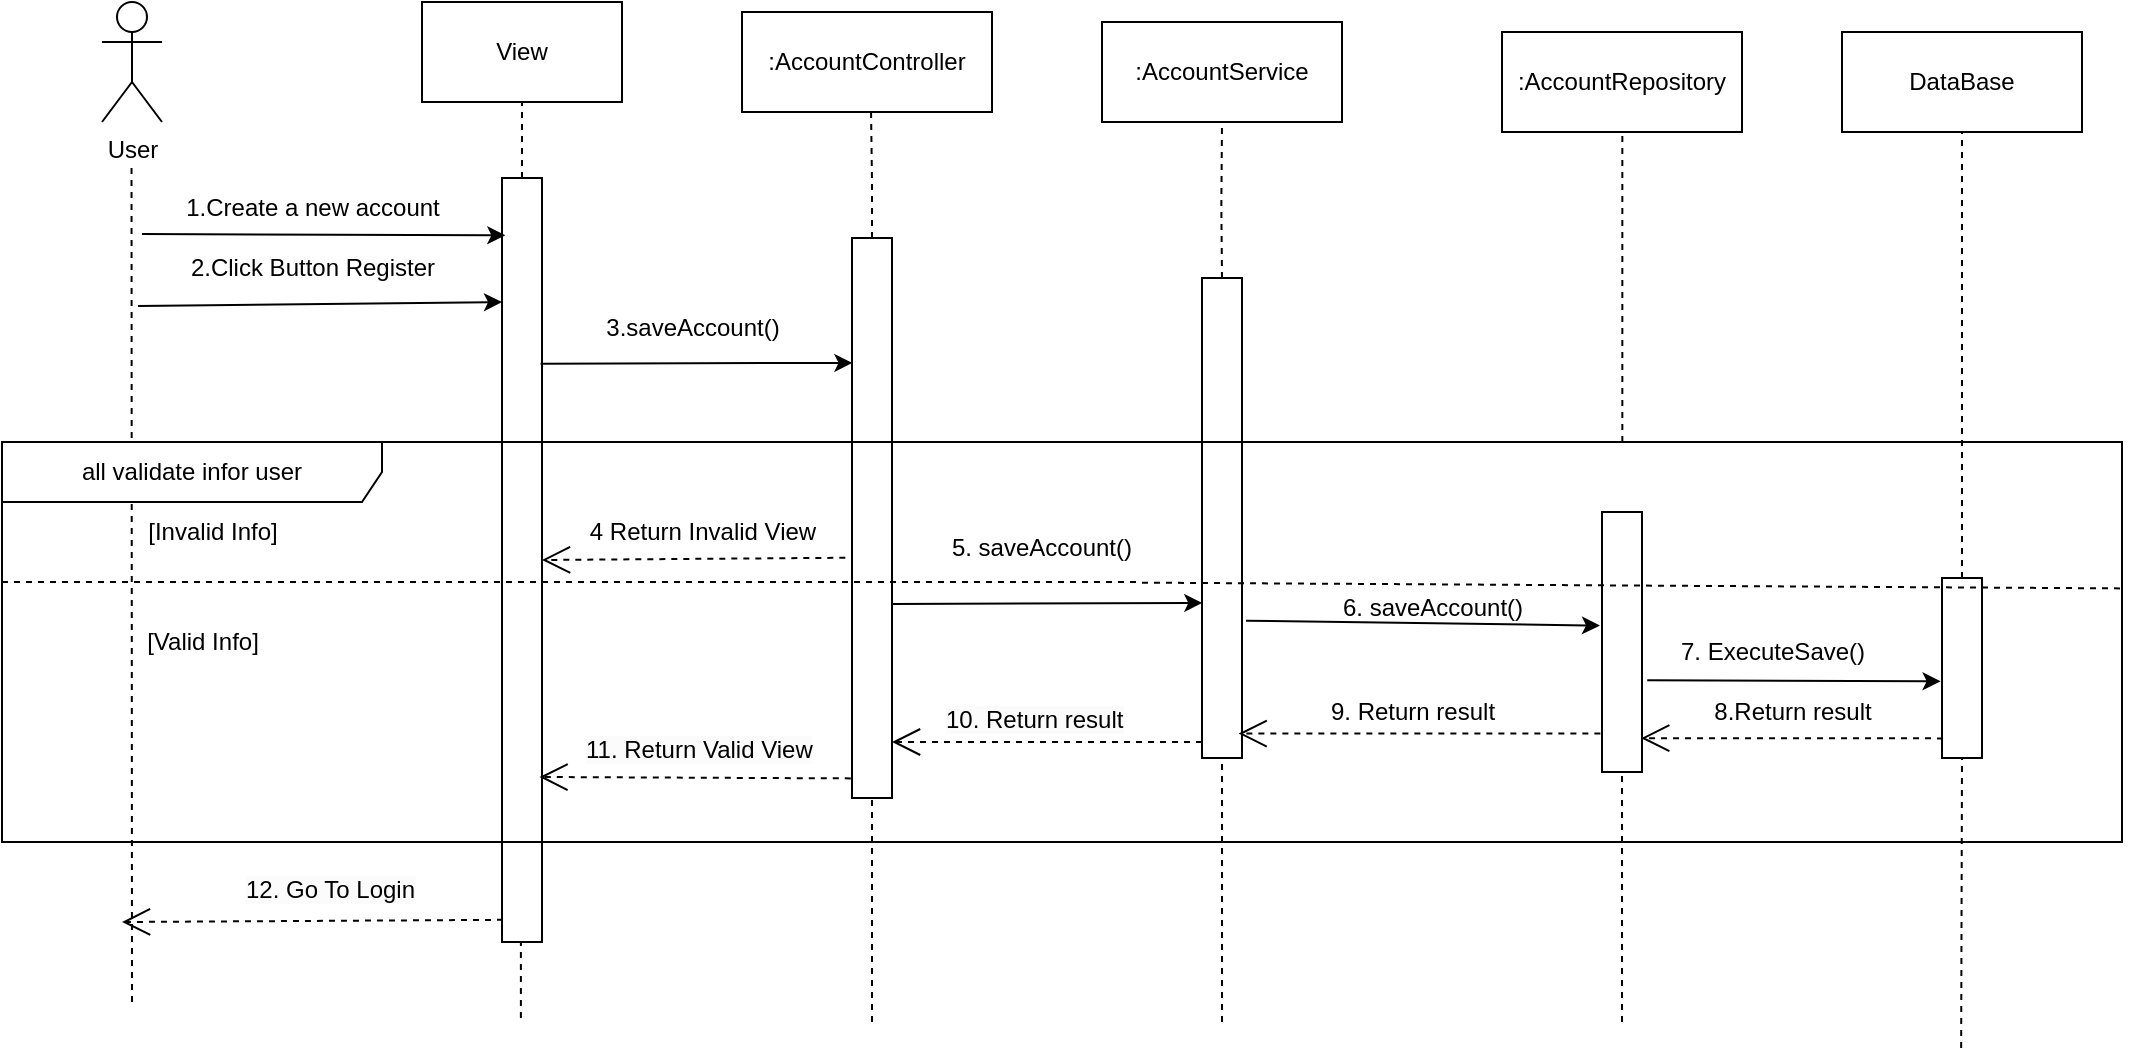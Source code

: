 <mxfile version="23.1.5" type="device">
  <diagram name="Page-1" id="pomfoqYRG-DZhWJu8aBu">
    <mxGraphModel dx="2004" dy="-523" grid="1" gridSize="10" guides="1" tooltips="1" connect="1" arrows="1" fold="1" page="1" pageScale="1" pageWidth="850" pageHeight="1100" math="0" shadow="0">
      <root>
        <mxCell id="0" />
        <mxCell id="1" parent="0" />
        <mxCell id="rZS9DajYX7lEyj6KWQg_-1" value="User" style="shape=umlActor;verticalLabelPosition=bottom;verticalAlign=top;html=1;outlineConnect=0;" parent="1" vertex="1">
          <mxGeometry x="30" y="1610" width="30" height="60" as="geometry" />
        </mxCell>
        <mxCell id="rZS9DajYX7lEyj6KWQg_-2" value="View" style="rounded=0;whiteSpace=wrap;html=1;" parent="1" vertex="1">
          <mxGeometry x="190" y="1610" width="100" height="50" as="geometry" />
        </mxCell>
        <mxCell id="rZS9DajYX7lEyj6KWQg_-3" value=":AccountController" style="rounded=0;whiteSpace=wrap;html=1;" parent="1" vertex="1">
          <mxGeometry x="350" y="1615" width="125" height="50" as="geometry" />
        </mxCell>
        <mxCell id="rZS9DajYX7lEyj6KWQg_-4" value=":AccountService" style="rounded=0;whiteSpace=wrap;html=1;" parent="1" vertex="1">
          <mxGeometry x="530" y="1620" width="120" height="50" as="geometry" />
        </mxCell>
        <mxCell id="rZS9DajYX7lEyj6KWQg_-5" value=":AccountRepository" style="rounded=0;whiteSpace=wrap;html=1;" parent="1" vertex="1">
          <mxGeometry x="730" y="1625" width="120" height="50" as="geometry" />
        </mxCell>
        <mxCell id="rZS9DajYX7lEyj6KWQg_-6" value="DataBase" style="rounded=0;whiteSpace=wrap;html=1;" parent="1" vertex="1">
          <mxGeometry x="900" y="1625" width="120" height="50" as="geometry" />
        </mxCell>
        <mxCell id="rZS9DajYX7lEyj6KWQg_-7" value="" style="endArrow=none;dashed=1;html=1;rounded=0;" parent="1" edge="1">
          <mxGeometry width="50" height="50" relative="1" as="geometry">
            <mxPoint x="45" y="2110" as="sourcePoint" />
            <mxPoint x="44.76" y="1690" as="targetPoint" />
          </mxGeometry>
        </mxCell>
        <mxCell id="rZS9DajYX7lEyj6KWQg_-8" value="" style="endArrow=none;dashed=1;html=1;rounded=0;entryX=0.5;entryY=1;entryDx=0;entryDy=0;exitX=0.5;exitY=0;exitDx=0;exitDy=0;" parent="1" source="rZS9DajYX7lEyj6KWQg_-9" target="rZS9DajYX7lEyj6KWQg_-2" edge="1">
          <mxGeometry width="50" height="50" relative="1" as="geometry">
            <mxPoint x="170" y="1700" as="sourcePoint" />
            <mxPoint x="180" y="1690" as="targetPoint" />
          </mxGeometry>
        </mxCell>
        <mxCell id="rZS9DajYX7lEyj6KWQg_-9" value="" style="rounded=0;whiteSpace=wrap;html=1;" parent="1" vertex="1">
          <mxGeometry x="230" y="1698" width="20" height="382" as="geometry" />
        </mxCell>
        <mxCell id="rZS9DajYX7lEyj6KWQg_-10" value="" style="rounded=0;whiteSpace=wrap;html=1;" parent="1" vertex="1">
          <mxGeometry x="405" y="1728" width="20" height="280" as="geometry" />
        </mxCell>
        <mxCell id="rZS9DajYX7lEyj6KWQg_-11" value="" style="rounded=0;whiteSpace=wrap;html=1;" parent="1" vertex="1">
          <mxGeometry x="580" y="1748" width="20" height="240" as="geometry" />
        </mxCell>
        <mxCell id="rZS9DajYX7lEyj6KWQg_-12" value="" style="rounded=0;whiteSpace=wrap;html=1;" parent="1" vertex="1">
          <mxGeometry x="780" y="1865" width="20" height="130" as="geometry" />
        </mxCell>
        <mxCell id="rZS9DajYX7lEyj6KWQg_-13" value="" style="rounded=0;whiteSpace=wrap;html=1;" parent="1" vertex="1">
          <mxGeometry x="950" y="1898" width="20" height="90" as="geometry" />
        </mxCell>
        <mxCell id="rZS9DajYX7lEyj6KWQg_-14" value="" style="endArrow=classic;html=1;rounded=0;entryX=0.083;entryY=0.075;entryDx=0;entryDy=0;entryPerimeter=0;" parent="1" target="rZS9DajYX7lEyj6KWQg_-9" edge="1">
          <mxGeometry width="50" height="50" relative="1" as="geometry">
            <mxPoint x="50" y="1726" as="sourcePoint" />
            <mxPoint x="330" y="1730" as="targetPoint" />
          </mxGeometry>
        </mxCell>
        <mxCell id="rZS9DajYX7lEyj6KWQg_-15" value="1.Create a new account" style="text;html=1;align=center;verticalAlign=middle;resizable=0;points=[];autosize=1;strokeColor=none;fillColor=none;" parent="1" vertex="1">
          <mxGeometry x="60" y="1698" width="150" height="30" as="geometry" />
        </mxCell>
        <mxCell id="rZS9DajYX7lEyj6KWQg_-16" value="" style="endArrow=classic;html=1;rounded=0;entryX=0.083;entryY=0.075;entryDx=0;entryDy=0;entryPerimeter=0;" parent="1" edge="1">
          <mxGeometry width="50" height="50" relative="1" as="geometry">
            <mxPoint x="48" y="1762" as="sourcePoint" />
            <mxPoint x="230" y="1760" as="targetPoint" />
          </mxGeometry>
        </mxCell>
        <mxCell id="rZS9DajYX7lEyj6KWQg_-17" value="2.Click Button Register" style="text;html=1;align=center;verticalAlign=middle;resizable=0;points=[];autosize=1;strokeColor=none;fillColor=none;" parent="1" vertex="1">
          <mxGeometry x="60" y="1728" width="150" height="30" as="geometry" />
        </mxCell>
        <mxCell id="rZS9DajYX7lEyj6KWQg_-18" value="" style="endArrow=none;dashed=1;html=1;rounded=0;exitX=0.5;exitY=0;exitDx=0;exitDy=0;entryX=0.516;entryY=0.961;entryDx=0;entryDy=0;entryPerimeter=0;" parent="1" source="rZS9DajYX7lEyj6KWQg_-10" target="rZS9DajYX7lEyj6KWQg_-3" edge="1">
          <mxGeometry width="50" height="50" relative="1" as="geometry">
            <mxPoint x="410" y="1728" as="sourcePoint" />
            <mxPoint x="413" y="1665" as="targetPoint" />
            <Array as="points">
              <mxPoint x="415" y="1700" />
            </Array>
          </mxGeometry>
        </mxCell>
        <mxCell id="rZS9DajYX7lEyj6KWQg_-19" value="" style="endArrow=none;dashed=1;html=1;rounded=0;exitX=0.5;exitY=0;exitDx=0;exitDy=0;entryX=0.5;entryY=1;entryDx=0;entryDy=0;" parent="1" source="rZS9DajYX7lEyj6KWQg_-11" target="rZS9DajYX7lEyj6KWQg_-4" edge="1">
          <mxGeometry width="50" height="50" relative="1" as="geometry">
            <mxPoint x="589.67" y="1740" as="sourcePoint" />
            <mxPoint x="589.67" y="1675" as="targetPoint" />
            <Array as="points">
              <mxPoint x="589.67" y="1712" />
            </Array>
          </mxGeometry>
        </mxCell>
        <mxCell id="rZS9DajYX7lEyj6KWQg_-20" value="" style="endArrow=none;dashed=1;html=1;rounded=0;exitX=0.5;exitY=0;exitDx=0;exitDy=0;entryX=0.5;entryY=1;entryDx=0;entryDy=0;" parent="1" edge="1">
          <mxGeometry width="50" height="50" relative="1" as="geometry">
            <mxPoint x="790.17" y="1830" as="sourcePoint" />
            <mxPoint x="790.17" y="1675" as="targetPoint" />
            <Array as="points" />
          </mxGeometry>
        </mxCell>
        <mxCell id="rZS9DajYX7lEyj6KWQg_-21" value="" style="endArrow=none;dashed=1;html=1;rounded=0;exitX=0.5;exitY=0;exitDx=0;exitDy=0;entryX=0.5;entryY=1;entryDx=0;entryDy=0;" parent="1" source="rZS9DajYX7lEyj6KWQg_-13" target="rZS9DajYX7lEyj6KWQg_-6" edge="1">
          <mxGeometry width="50" height="50" relative="1" as="geometry">
            <mxPoint x="990" y="1845" as="sourcePoint" />
            <mxPoint x="990" y="1690" as="targetPoint" />
            <Array as="points" />
          </mxGeometry>
        </mxCell>
        <mxCell id="rZS9DajYX7lEyj6KWQg_-22" value="3.saveAccount()" style="text;html=1;align=center;verticalAlign=middle;resizable=0;points=[];autosize=1;strokeColor=none;fillColor=none;" parent="1" vertex="1">
          <mxGeometry x="270" y="1758" width="110" height="30" as="geometry" />
        </mxCell>
        <mxCell id="rZS9DajYX7lEyj6KWQg_-23" value="" style="endArrow=none;dashed=1;html=1;rounded=0;entryX=0.5;entryY=1;entryDx=0;entryDy=0;exitX=0.5;exitY=0;exitDx=0;exitDy=0;" parent="1" edge="1">
          <mxGeometry width="50" height="50" relative="1" as="geometry">
            <mxPoint x="239.44" y="2118" as="sourcePoint" />
            <mxPoint x="239.44" y="2080" as="targetPoint" />
          </mxGeometry>
        </mxCell>
        <mxCell id="rZS9DajYX7lEyj6KWQg_-24" value="[Invalid Info]" style="text;html=1;align=center;verticalAlign=middle;resizable=0;points=[];autosize=1;strokeColor=none;fillColor=none;" parent="1" vertex="1">
          <mxGeometry x="40" y="1860" width="90" height="30" as="geometry" />
        </mxCell>
        <mxCell id="rZS9DajYX7lEyj6KWQg_-25" value="[Valid Info]" style="text;html=1;align=center;verticalAlign=middle;resizable=0;points=[];autosize=1;strokeColor=none;fillColor=none;" parent="1" vertex="1">
          <mxGeometry x="40" y="1915" width="80" height="30" as="geometry" />
        </mxCell>
        <mxCell id="rZS9DajYX7lEyj6KWQg_-26" value="" style="endArrow=none;dashed=1;html=1;rounded=0;entryX=1.001;entryY=0.366;entryDx=0;entryDy=0;entryPerimeter=0;" parent="1" target="rZS9DajYX7lEyj6KWQg_-28" edge="1">
          <mxGeometry width="50" height="50" relative="1" as="geometry">
            <mxPoint x="550" y="1900.322" as="sourcePoint" />
            <mxPoint x="1086.667" y="1900" as="targetPoint" />
          </mxGeometry>
        </mxCell>
        <mxCell id="rZS9DajYX7lEyj6KWQg_-27" value="" style="endArrow=classic;html=1;rounded=0;exitX=0.964;exitY=0.243;exitDx=0;exitDy=0;entryX=0.01;entryY=0.223;entryDx=0;entryDy=0;entryPerimeter=0;exitPerimeter=0;" parent="1" source="rZS9DajYX7lEyj6KWQg_-9" target="rZS9DajYX7lEyj6KWQg_-10" edge="1">
          <mxGeometry width="50" height="50" relative="1" as="geometry">
            <mxPoint x="270" y="1840" as="sourcePoint" />
            <mxPoint x="320" y="1790" as="targetPoint" />
          </mxGeometry>
        </mxCell>
        <mxCell id="rZS9DajYX7lEyj6KWQg_-28" value="all validate infor user" style="shape=umlFrame;whiteSpace=wrap;html=1;pointerEvents=0;width=190;height=30;" parent="1" vertex="1">
          <mxGeometry x="-20" y="1830" width="1060" height="200" as="geometry" />
        </mxCell>
        <mxCell id="rZS9DajYX7lEyj6KWQg_-29" value="4 Return Invalid View" style="text;html=1;align=center;verticalAlign=middle;resizable=0;points=[];autosize=1;strokeColor=none;fillColor=none;" parent="1" vertex="1">
          <mxGeometry x="260" y="1860" width="140" height="30" as="geometry" />
        </mxCell>
        <mxCell id="rZS9DajYX7lEyj6KWQg_-30" value="" style="endArrow=open;endSize=12;dashed=1;html=1;rounded=0;exitX=-0.167;exitY=0.571;exitDx=0;exitDy=0;exitPerimeter=0;entryX=1;entryY=0.5;entryDx=0;entryDy=0;" parent="1" source="rZS9DajYX7lEyj6KWQg_-10" target="rZS9DajYX7lEyj6KWQg_-9" edge="1">
          <mxGeometry width="160" relative="1" as="geometry">
            <mxPoint x="270" y="1964.58" as="sourcePoint" />
            <mxPoint x="430" y="1964.58" as="targetPoint" />
          </mxGeometry>
        </mxCell>
        <mxCell id="rZS9DajYX7lEyj6KWQg_-31" value="" style="endArrow=classic;html=1;rounded=0;exitX=1.102;exitY=0.714;exitDx=0;exitDy=0;exitPerimeter=0;entryX=-0.05;entryY=0.437;entryDx=0;entryDy=0;entryPerimeter=0;" parent="1" source="rZS9DajYX7lEyj6KWQg_-11" target="rZS9DajYX7lEyj6KWQg_-12" edge="1">
          <mxGeometry width="50" height="50" relative="1" as="geometry">
            <mxPoint x="603" y="1928" as="sourcePoint" />
            <mxPoint x="783" y="1930" as="targetPoint" />
          </mxGeometry>
        </mxCell>
        <mxCell id="rZS9DajYX7lEyj6KWQg_-32" value="6. saveAccount()" style="text;html=1;align=center;verticalAlign=middle;resizable=0;points=[];autosize=1;strokeColor=none;fillColor=none;" parent="1" vertex="1">
          <mxGeometry x="640" y="1898" width="110" height="30" as="geometry" />
        </mxCell>
        <mxCell id="rZS9DajYX7lEyj6KWQg_-33" value="" style="endArrow=classic;html=1;rounded=0;exitX=1.132;exitY=0.647;exitDx=0;exitDy=0;exitPerimeter=0;entryX=-0.035;entryY=0.574;entryDx=0;entryDy=0;entryPerimeter=0;" parent="1" source="rZS9DajYX7lEyj6KWQg_-12" target="rZS9DajYX7lEyj6KWQg_-13" edge="1">
          <mxGeometry width="50" height="50" relative="1" as="geometry">
            <mxPoint x="800" y="1947" as="sourcePoint" />
            <mxPoint x="950" y="1955" as="targetPoint" />
          </mxGeometry>
        </mxCell>
        <mxCell id="rZS9DajYX7lEyj6KWQg_-34" value="7. ExecuteSave()" style="text;html=1;align=center;verticalAlign=middle;resizable=0;points=[];autosize=1;strokeColor=none;fillColor=none;" parent="1" vertex="1">
          <mxGeometry x="805" y="1920" width="120" height="30" as="geometry" />
        </mxCell>
        <mxCell id="rZS9DajYX7lEyj6KWQg_-35" value="" style="endArrow=open;endSize=12;dashed=1;html=1;rounded=0;exitX=0.026;exitY=0.891;exitDx=0;exitDy=0;exitPerimeter=0;entryX=0.98;entryY=0.87;entryDx=0;entryDy=0;entryPerimeter=0;" parent="1" source="rZS9DajYX7lEyj6KWQg_-13" target="rZS9DajYX7lEyj6KWQg_-12" edge="1">
          <mxGeometry width="160" relative="1" as="geometry">
            <mxPoint x="910" y="1988.004" as="sourcePoint" />
            <mxPoint x="830" y="1975.56" as="targetPoint" />
          </mxGeometry>
        </mxCell>
        <mxCell id="rZS9DajYX7lEyj6KWQg_-36" value="8.Return result" style="text;html=1;align=center;verticalAlign=middle;resizable=0;points=[];autosize=1;strokeColor=none;fillColor=none;" parent="1" vertex="1">
          <mxGeometry x="825" y="1950" width="100" height="30" as="geometry" />
        </mxCell>
        <mxCell id="rZS9DajYX7lEyj6KWQg_-37" value="" style="endArrow=open;endSize=12;dashed=1;html=1;rounded=0;exitX=-0.041;exitY=0.852;exitDx=0;exitDy=0;exitPerimeter=0;entryX=0.915;entryY=0.949;entryDx=0;entryDy=0;entryPerimeter=0;" parent="1" source="rZS9DajYX7lEyj6KWQg_-12" target="rZS9DajYX7lEyj6KWQg_-11" edge="1">
          <mxGeometry width="160" relative="1" as="geometry">
            <mxPoint x="595" y="2060" as="sourcePoint" />
            <mxPoint x="755" y="2060" as="targetPoint" />
          </mxGeometry>
        </mxCell>
        <mxCell id="rZS9DajYX7lEyj6KWQg_-38" value="9. Return result" style="text;html=1;align=center;verticalAlign=middle;resizable=0;points=[];autosize=1;strokeColor=none;fillColor=none;" parent="1" vertex="1">
          <mxGeometry x="630" y="1950" width="110" height="30" as="geometry" />
        </mxCell>
        <mxCell id="rZS9DajYX7lEyj6KWQg_-39" value="" style="endArrow=open;endSize=12;dashed=1;html=1;rounded=0;entryX=0.915;entryY=0.949;entryDx=0;entryDy=0;entryPerimeter=0;" parent="1" edge="1">
          <mxGeometry width="160" relative="1" as="geometry">
            <mxPoint x="580" y="1980" as="sourcePoint" />
            <mxPoint x="425" y="1980" as="targetPoint" />
          </mxGeometry>
        </mxCell>
        <mxCell id="rZS9DajYX7lEyj6KWQg_-41" value="" style="endArrow=open;endSize=12;dashed=1;html=1;rounded=0;entryX=0.937;entryY=0.784;entryDx=0;entryDy=0;entryPerimeter=0;exitX=-0.03;exitY=0.965;exitDx=0;exitDy=0;exitPerimeter=0;" parent="1" source="rZS9DajYX7lEyj6KWQg_-10" target="rZS9DajYX7lEyj6KWQg_-9" edge="1">
          <mxGeometry width="160" relative="1" as="geometry">
            <mxPoint x="380" y="2000" as="sourcePoint" />
            <mxPoint x="264" y="2000" as="targetPoint" />
          </mxGeometry>
        </mxCell>
        <mxCell id="rZS9DajYX7lEyj6KWQg_-43" value="" style="endArrow=open;endSize=12;dashed=1;html=1;rounded=0;exitX=0.024;exitY=0.971;exitDx=0;exitDy=0;exitPerimeter=0;" parent="1" source="rZS9DajYX7lEyj6KWQg_-9" edge="1">
          <mxGeometry width="160" relative="1" as="geometry">
            <mxPoint x="50" y="2070" as="sourcePoint" />
            <mxPoint x="40" y="2070" as="targetPoint" />
          </mxGeometry>
        </mxCell>
        <mxCell id="rZS9DajYX7lEyj6KWQg_-45" value="" style="endArrow=none;dashed=1;html=1;rounded=0;entryX=0.5;entryY=1;entryDx=0;entryDy=0;" parent="1" target="rZS9DajYX7lEyj6KWQg_-10" edge="1">
          <mxGeometry width="50" height="50" relative="1" as="geometry">
            <mxPoint x="415" y="2120" as="sourcePoint" />
            <mxPoint x="440" y="2050" as="targetPoint" />
          </mxGeometry>
        </mxCell>
        <mxCell id="rZS9DajYX7lEyj6KWQg_-46" value="" style="endArrow=none;dashed=1;html=1;rounded=0;entryX=0.5;entryY=1;entryDx=0;entryDy=0;" parent="1" target="rZS9DajYX7lEyj6KWQg_-11" edge="1">
          <mxGeometry width="50" height="50" relative="1" as="geometry">
            <mxPoint x="590" y="2120" as="sourcePoint" />
            <mxPoint x="589.57" y="2040" as="targetPoint" />
          </mxGeometry>
        </mxCell>
        <mxCell id="rZS9DajYX7lEyj6KWQg_-47" value="" style="endArrow=none;dashed=1;html=1;rounded=0;entryX=0.5;entryY=1;entryDx=0;entryDy=0;" parent="1" target="rZS9DajYX7lEyj6KWQg_-12" edge="1">
          <mxGeometry width="50" height="50" relative="1" as="geometry">
            <mxPoint x="790" y="2120" as="sourcePoint" />
            <mxPoint x="789.13" y="2030" as="targetPoint" />
          </mxGeometry>
        </mxCell>
        <mxCell id="rZS9DajYX7lEyj6KWQg_-48" value="" style="endArrow=none;dashed=1;html=1;rounded=0;entryX=0.5;entryY=1;entryDx=0;entryDy=0;" parent="1" target="rZS9DajYX7lEyj6KWQg_-13" edge="1">
          <mxGeometry width="50" height="50" relative="1" as="geometry">
            <mxPoint x="959.58" y="2133" as="sourcePoint" />
            <mxPoint x="959.58" y="2008" as="targetPoint" />
          </mxGeometry>
        </mxCell>
        <mxCell id="rZS9DajYX7lEyj6KWQg_-49" value="" style="endArrow=classic;html=1;rounded=0;exitX=0.964;exitY=0.243;exitDx=0;exitDy=0;entryX=0.007;entryY=0.677;entryDx=0;entryDy=0;entryPerimeter=0;exitPerimeter=0;" parent="1" edge="1" target="rZS9DajYX7lEyj6KWQg_-11">
          <mxGeometry width="50" height="50" relative="1" as="geometry">
            <mxPoint x="425" y="1911" as="sourcePoint" />
            <mxPoint x="581" y="1910" as="targetPoint" />
          </mxGeometry>
        </mxCell>
        <mxCell id="rZS9DajYX7lEyj6KWQg_-50" value="" style="endArrow=none;dashed=1;html=1;rounded=0;" parent="1" edge="1">
          <mxGeometry width="50" height="50" relative="1" as="geometry">
            <mxPoint x="-20" y="1900" as="sourcePoint" />
            <mxPoint x="550" y="1900" as="targetPoint" />
          </mxGeometry>
        </mxCell>
        <mxCell id="hQLwi1cTAXLjloC5LSAz-1" value="5. saveAccount()" style="text;html=1;align=center;verticalAlign=middle;whiteSpace=wrap;rounded=0;" vertex="1" parent="1">
          <mxGeometry x="450" y="1868" width="100" height="30" as="geometry" />
        </mxCell>
        <mxCell id="hQLwi1cTAXLjloC5LSAz-3" value="&lt;span style=&quot;color: rgb(0, 0, 0); font-family: Helvetica; font-size: 12px; font-style: normal; font-variant-ligatures: normal; font-variant-caps: normal; font-weight: 400; letter-spacing: normal; orphans: 2; text-align: center; text-indent: 0px; text-transform: none; widows: 2; word-spacing: 0px; -webkit-text-stroke-width: 0px; background-color: rgb(251, 251, 251); text-decoration-thickness: initial; text-decoration-style: initial; text-decoration-color: initial; float: none; display: inline !important;&quot;&gt;10. Return result&lt;/span&gt;" style="text;whiteSpace=wrap;html=1;" vertex="1" parent="1">
          <mxGeometry x="450" y="1955" width="120" height="40" as="geometry" />
        </mxCell>
        <mxCell id="hQLwi1cTAXLjloC5LSAz-4" value="&lt;span style=&quot;color: rgb(0, 0, 0); font-family: Helvetica; font-size: 12px; font-style: normal; font-variant-ligatures: normal; font-variant-caps: normal; font-weight: 400; letter-spacing: normal; orphans: 2; text-align: center; text-indent: 0px; text-transform: none; widows: 2; word-spacing: 0px; -webkit-text-stroke-width: 0px; background-color: rgb(251, 251, 251); text-decoration-thickness: initial; text-decoration-style: initial; text-decoration-color: initial; float: none; display: inline !important;&quot;&gt;11. Return Valid View&lt;/span&gt;" style="text;whiteSpace=wrap;html=1;" vertex="1" parent="1">
          <mxGeometry x="270" y="1970" width="120" height="40" as="geometry" />
        </mxCell>
        <mxCell id="hQLwi1cTAXLjloC5LSAz-5" value="&lt;span style=&quot;color: rgb(0, 0, 0); font-family: Helvetica; font-size: 12px; font-style: normal; font-variant-ligatures: normal; font-variant-caps: normal; font-weight: 400; letter-spacing: normal; orphans: 2; text-align: center; text-indent: 0px; text-transform: none; widows: 2; word-spacing: 0px; -webkit-text-stroke-width: 0px; background-color: rgb(251, 251, 251); text-decoration-thickness: initial; text-decoration-style: initial; text-decoration-color: initial; float: none; display: inline !important;&quot;&gt;12. Go To Login&lt;/span&gt;" style="text;whiteSpace=wrap;html=1;" vertex="1" parent="1">
          <mxGeometry x="100" y="2040" width="120" height="40" as="geometry" />
        </mxCell>
      </root>
    </mxGraphModel>
  </diagram>
</mxfile>
